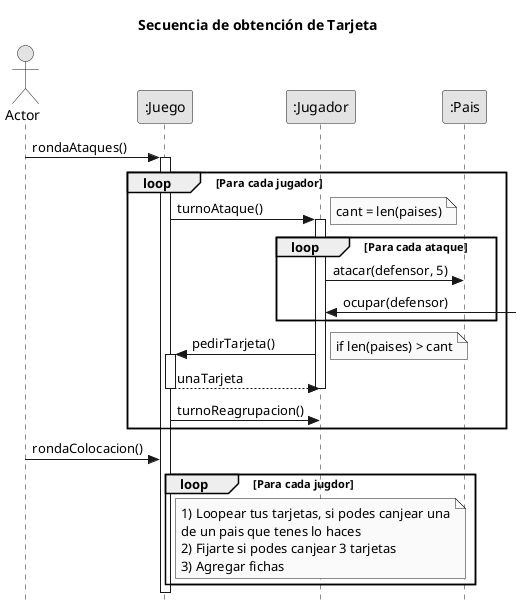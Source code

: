 @startuml
title Secuencia de obtención de Tarjeta
skinparam responseMessageBelowArrow true
skinparam monochrome true
skinparam style strictuml
hide footbox

actor Actor
participant jueg as ":Juego"
participant jug as ":Jugador"
participant pais as ":Pais"

Actor -> jueg ++: rondaAtaques()

loop Para cada jugador
    jueg -> jug ++: turnoAtaque()
    note right: cant = len(paises)
    loop Para cada ataque
        jug -> pais: atacar(defensor, 5)
        jug <-] : ocupar(defensor)
    end loop

    jug -> jueg ++: pedirTarjeta()
    note right: if len(paises) > cant
    jueg --> jug --: unaTarjeta
    deactivate jug

    jueg -> jug: turnoReagrupacion()
end loop

Actor -> jueg: rondaColocacion()
loop Para cada jugdor
    note over jug
        1) Loopear tus tarjetas, si podes canjear una
        de un pais que tenes lo haces
        2) Fijarte si podes canjear 3 tarjetas
        3) Agregar fichas
    end note
end loop
@enduml
